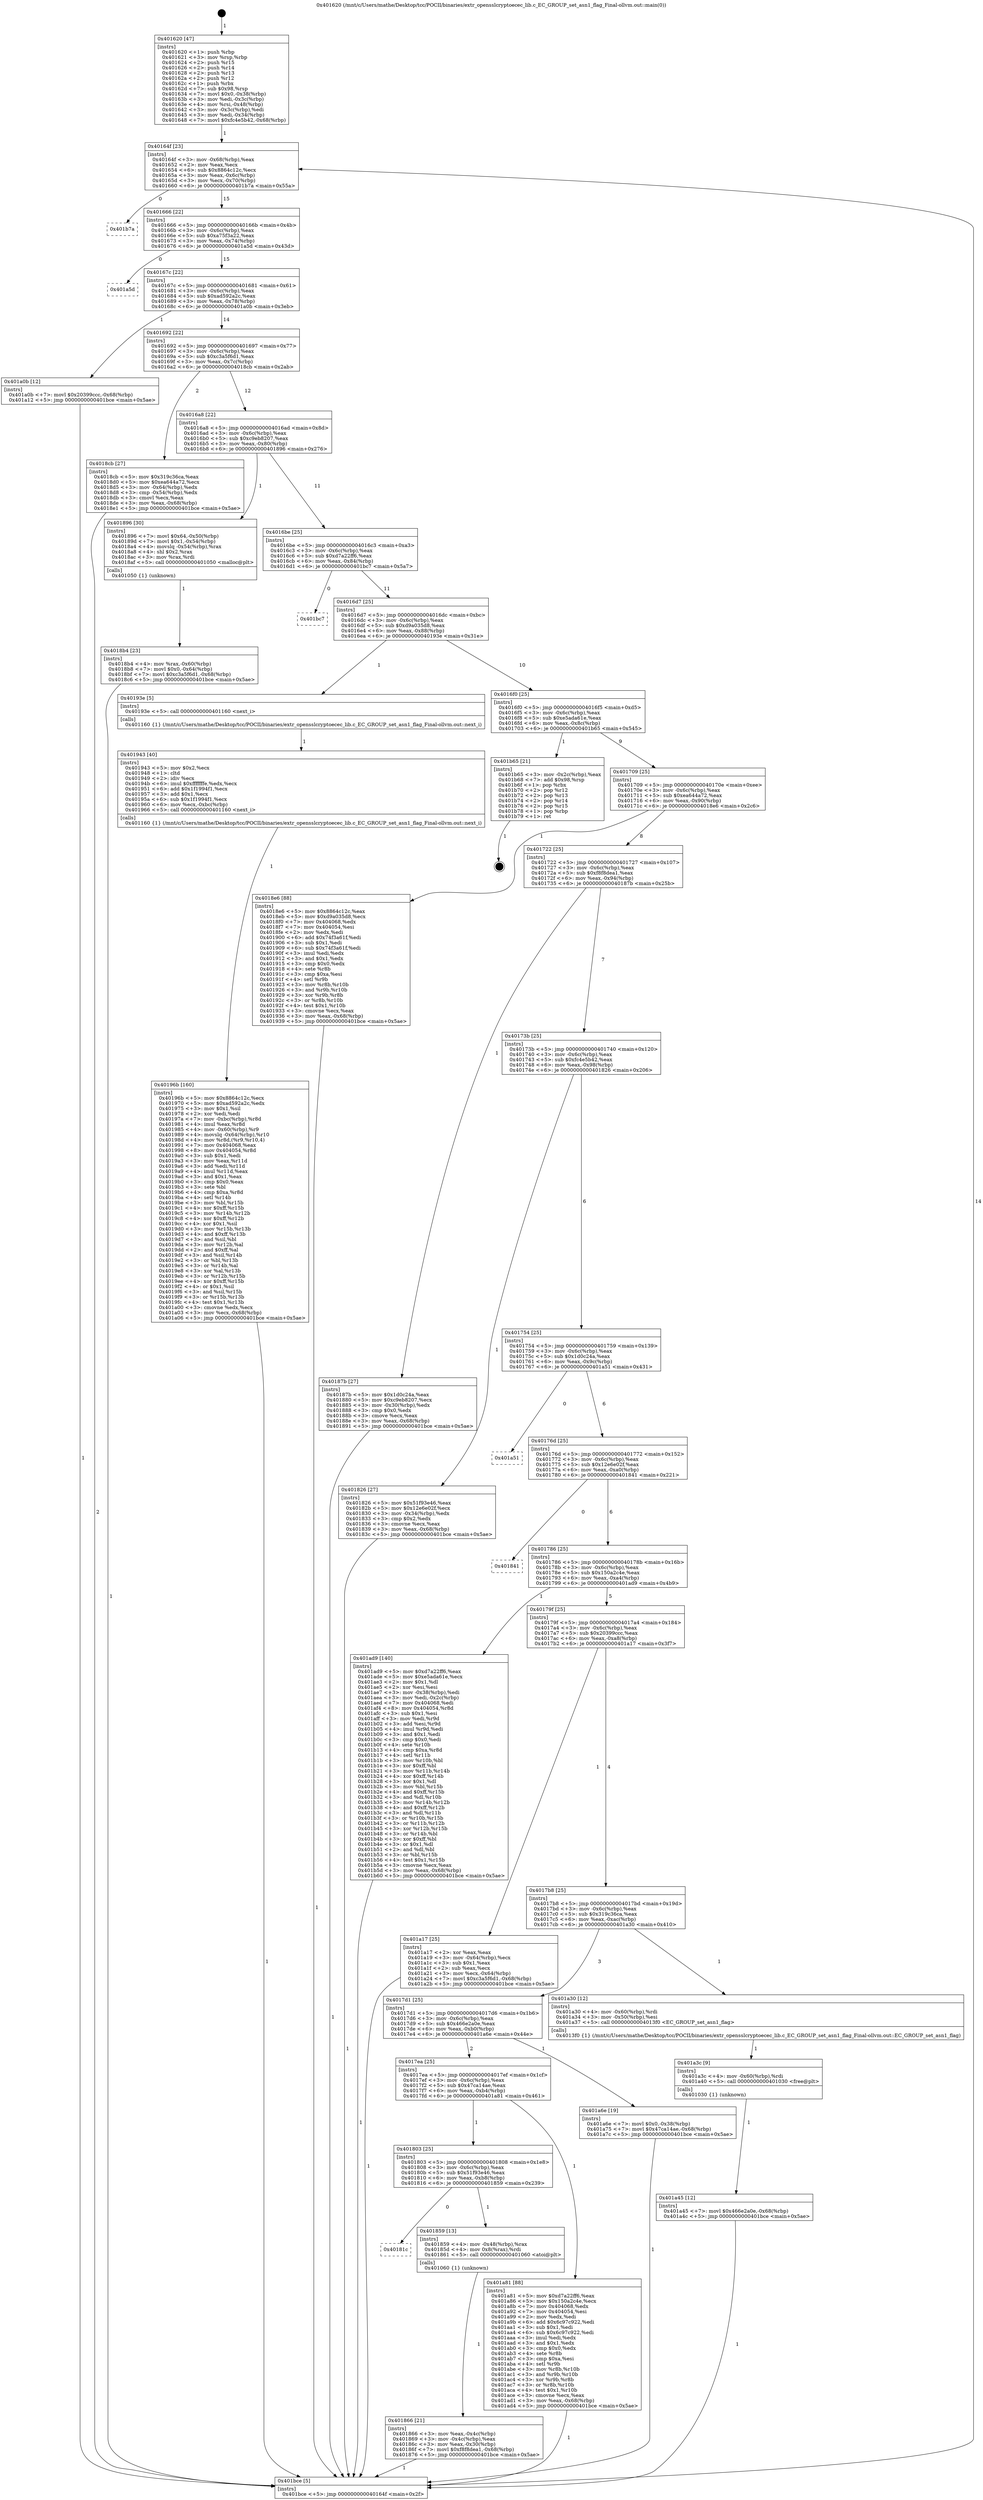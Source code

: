 digraph "0x401620" {
  label = "0x401620 (/mnt/c/Users/mathe/Desktop/tcc/POCII/binaries/extr_opensslcryptoecec_lib.c_EC_GROUP_set_asn1_flag_Final-ollvm.out::main(0))"
  labelloc = "t"
  node[shape=record]

  Entry [label="",width=0.3,height=0.3,shape=circle,fillcolor=black,style=filled]
  "0x40164f" [label="{
     0x40164f [23]\l
     | [instrs]\l
     &nbsp;&nbsp;0x40164f \<+3\>: mov -0x68(%rbp),%eax\l
     &nbsp;&nbsp;0x401652 \<+2\>: mov %eax,%ecx\l
     &nbsp;&nbsp;0x401654 \<+6\>: sub $0x8864c12c,%ecx\l
     &nbsp;&nbsp;0x40165a \<+3\>: mov %eax,-0x6c(%rbp)\l
     &nbsp;&nbsp;0x40165d \<+3\>: mov %ecx,-0x70(%rbp)\l
     &nbsp;&nbsp;0x401660 \<+6\>: je 0000000000401b7a \<main+0x55a\>\l
  }"]
  "0x401b7a" [label="{
     0x401b7a\l
  }", style=dashed]
  "0x401666" [label="{
     0x401666 [22]\l
     | [instrs]\l
     &nbsp;&nbsp;0x401666 \<+5\>: jmp 000000000040166b \<main+0x4b\>\l
     &nbsp;&nbsp;0x40166b \<+3\>: mov -0x6c(%rbp),%eax\l
     &nbsp;&nbsp;0x40166e \<+5\>: sub $0xa75f3a22,%eax\l
     &nbsp;&nbsp;0x401673 \<+3\>: mov %eax,-0x74(%rbp)\l
     &nbsp;&nbsp;0x401676 \<+6\>: je 0000000000401a5d \<main+0x43d\>\l
  }"]
  Exit [label="",width=0.3,height=0.3,shape=circle,fillcolor=black,style=filled,peripheries=2]
  "0x401a5d" [label="{
     0x401a5d\l
  }", style=dashed]
  "0x40167c" [label="{
     0x40167c [22]\l
     | [instrs]\l
     &nbsp;&nbsp;0x40167c \<+5\>: jmp 0000000000401681 \<main+0x61\>\l
     &nbsp;&nbsp;0x401681 \<+3\>: mov -0x6c(%rbp),%eax\l
     &nbsp;&nbsp;0x401684 \<+5\>: sub $0xad592a2c,%eax\l
     &nbsp;&nbsp;0x401689 \<+3\>: mov %eax,-0x78(%rbp)\l
     &nbsp;&nbsp;0x40168c \<+6\>: je 0000000000401a0b \<main+0x3eb\>\l
  }"]
  "0x401a45" [label="{
     0x401a45 [12]\l
     | [instrs]\l
     &nbsp;&nbsp;0x401a45 \<+7\>: movl $0x466e2a0e,-0x68(%rbp)\l
     &nbsp;&nbsp;0x401a4c \<+5\>: jmp 0000000000401bce \<main+0x5ae\>\l
  }"]
  "0x401a0b" [label="{
     0x401a0b [12]\l
     | [instrs]\l
     &nbsp;&nbsp;0x401a0b \<+7\>: movl $0x20399ccc,-0x68(%rbp)\l
     &nbsp;&nbsp;0x401a12 \<+5\>: jmp 0000000000401bce \<main+0x5ae\>\l
  }"]
  "0x401692" [label="{
     0x401692 [22]\l
     | [instrs]\l
     &nbsp;&nbsp;0x401692 \<+5\>: jmp 0000000000401697 \<main+0x77\>\l
     &nbsp;&nbsp;0x401697 \<+3\>: mov -0x6c(%rbp),%eax\l
     &nbsp;&nbsp;0x40169a \<+5\>: sub $0xc3a5f6d1,%eax\l
     &nbsp;&nbsp;0x40169f \<+3\>: mov %eax,-0x7c(%rbp)\l
     &nbsp;&nbsp;0x4016a2 \<+6\>: je 00000000004018cb \<main+0x2ab\>\l
  }"]
  "0x401a3c" [label="{
     0x401a3c [9]\l
     | [instrs]\l
     &nbsp;&nbsp;0x401a3c \<+4\>: mov -0x60(%rbp),%rdi\l
     &nbsp;&nbsp;0x401a40 \<+5\>: call 0000000000401030 \<free@plt\>\l
     | [calls]\l
     &nbsp;&nbsp;0x401030 \{1\} (unknown)\l
  }"]
  "0x4018cb" [label="{
     0x4018cb [27]\l
     | [instrs]\l
     &nbsp;&nbsp;0x4018cb \<+5\>: mov $0x319c36ca,%eax\l
     &nbsp;&nbsp;0x4018d0 \<+5\>: mov $0xea644a72,%ecx\l
     &nbsp;&nbsp;0x4018d5 \<+3\>: mov -0x64(%rbp),%edx\l
     &nbsp;&nbsp;0x4018d8 \<+3\>: cmp -0x54(%rbp),%edx\l
     &nbsp;&nbsp;0x4018db \<+3\>: cmovl %ecx,%eax\l
     &nbsp;&nbsp;0x4018de \<+3\>: mov %eax,-0x68(%rbp)\l
     &nbsp;&nbsp;0x4018e1 \<+5\>: jmp 0000000000401bce \<main+0x5ae\>\l
  }"]
  "0x4016a8" [label="{
     0x4016a8 [22]\l
     | [instrs]\l
     &nbsp;&nbsp;0x4016a8 \<+5\>: jmp 00000000004016ad \<main+0x8d\>\l
     &nbsp;&nbsp;0x4016ad \<+3\>: mov -0x6c(%rbp),%eax\l
     &nbsp;&nbsp;0x4016b0 \<+5\>: sub $0xc9eb8207,%eax\l
     &nbsp;&nbsp;0x4016b5 \<+3\>: mov %eax,-0x80(%rbp)\l
     &nbsp;&nbsp;0x4016b8 \<+6\>: je 0000000000401896 \<main+0x276\>\l
  }"]
  "0x40196b" [label="{
     0x40196b [160]\l
     | [instrs]\l
     &nbsp;&nbsp;0x40196b \<+5\>: mov $0x8864c12c,%ecx\l
     &nbsp;&nbsp;0x401970 \<+5\>: mov $0xad592a2c,%edx\l
     &nbsp;&nbsp;0x401975 \<+3\>: mov $0x1,%sil\l
     &nbsp;&nbsp;0x401978 \<+2\>: xor %edi,%edi\l
     &nbsp;&nbsp;0x40197a \<+7\>: mov -0xbc(%rbp),%r8d\l
     &nbsp;&nbsp;0x401981 \<+4\>: imul %eax,%r8d\l
     &nbsp;&nbsp;0x401985 \<+4\>: mov -0x60(%rbp),%r9\l
     &nbsp;&nbsp;0x401989 \<+4\>: movslq -0x64(%rbp),%r10\l
     &nbsp;&nbsp;0x40198d \<+4\>: mov %r8d,(%r9,%r10,4)\l
     &nbsp;&nbsp;0x401991 \<+7\>: mov 0x404068,%eax\l
     &nbsp;&nbsp;0x401998 \<+8\>: mov 0x404054,%r8d\l
     &nbsp;&nbsp;0x4019a0 \<+3\>: sub $0x1,%edi\l
     &nbsp;&nbsp;0x4019a3 \<+3\>: mov %eax,%r11d\l
     &nbsp;&nbsp;0x4019a6 \<+3\>: add %edi,%r11d\l
     &nbsp;&nbsp;0x4019a9 \<+4\>: imul %r11d,%eax\l
     &nbsp;&nbsp;0x4019ad \<+3\>: and $0x1,%eax\l
     &nbsp;&nbsp;0x4019b0 \<+3\>: cmp $0x0,%eax\l
     &nbsp;&nbsp;0x4019b3 \<+3\>: sete %bl\l
     &nbsp;&nbsp;0x4019b6 \<+4\>: cmp $0xa,%r8d\l
     &nbsp;&nbsp;0x4019ba \<+4\>: setl %r14b\l
     &nbsp;&nbsp;0x4019be \<+3\>: mov %bl,%r15b\l
     &nbsp;&nbsp;0x4019c1 \<+4\>: xor $0xff,%r15b\l
     &nbsp;&nbsp;0x4019c5 \<+3\>: mov %r14b,%r12b\l
     &nbsp;&nbsp;0x4019c8 \<+4\>: xor $0xff,%r12b\l
     &nbsp;&nbsp;0x4019cc \<+4\>: xor $0x1,%sil\l
     &nbsp;&nbsp;0x4019d0 \<+3\>: mov %r15b,%r13b\l
     &nbsp;&nbsp;0x4019d3 \<+4\>: and $0xff,%r13b\l
     &nbsp;&nbsp;0x4019d7 \<+3\>: and %sil,%bl\l
     &nbsp;&nbsp;0x4019da \<+3\>: mov %r12b,%al\l
     &nbsp;&nbsp;0x4019dd \<+2\>: and $0xff,%al\l
     &nbsp;&nbsp;0x4019df \<+3\>: and %sil,%r14b\l
     &nbsp;&nbsp;0x4019e2 \<+3\>: or %bl,%r13b\l
     &nbsp;&nbsp;0x4019e5 \<+3\>: or %r14b,%al\l
     &nbsp;&nbsp;0x4019e8 \<+3\>: xor %al,%r13b\l
     &nbsp;&nbsp;0x4019eb \<+3\>: or %r12b,%r15b\l
     &nbsp;&nbsp;0x4019ee \<+4\>: xor $0xff,%r15b\l
     &nbsp;&nbsp;0x4019f2 \<+4\>: or $0x1,%sil\l
     &nbsp;&nbsp;0x4019f6 \<+3\>: and %sil,%r15b\l
     &nbsp;&nbsp;0x4019f9 \<+3\>: or %r15b,%r13b\l
     &nbsp;&nbsp;0x4019fc \<+4\>: test $0x1,%r13b\l
     &nbsp;&nbsp;0x401a00 \<+3\>: cmovne %edx,%ecx\l
     &nbsp;&nbsp;0x401a03 \<+3\>: mov %ecx,-0x68(%rbp)\l
     &nbsp;&nbsp;0x401a06 \<+5\>: jmp 0000000000401bce \<main+0x5ae\>\l
  }"]
  "0x401896" [label="{
     0x401896 [30]\l
     | [instrs]\l
     &nbsp;&nbsp;0x401896 \<+7\>: movl $0x64,-0x50(%rbp)\l
     &nbsp;&nbsp;0x40189d \<+7\>: movl $0x1,-0x54(%rbp)\l
     &nbsp;&nbsp;0x4018a4 \<+4\>: movslq -0x54(%rbp),%rax\l
     &nbsp;&nbsp;0x4018a8 \<+4\>: shl $0x2,%rax\l
     &nbsp;&nbsp;0x4018ac \<+3\>: mov %rax,%rdi\l
     &nbsp;&nbsp;0x4018af \<+5\>: call 0000000000401050 \<malloc@plt\>\l
     | [calls]\l
     &nbsp;&nbsp;0x401050 \{1\} (unknown)\l
  }"]
  "0x4016be" [label="{
     0x4016be [25]\l
     | [instrs]\l
     &nbsp;&nbsp;0x4016be \<+5\>: jmp 00000000004016c3 \<main+0xa3\>\l
     &nbsp;&nbsp;0x4016c3 \<+3\>: mov -0x6c(%rbp),%eax\l
     &nbsp;&nbsp;0x4016c6 \<+5\>: sub $0xd7a22ff6,%eax\l
     &nbsp;&nbsp;0x4016cb \<+6\>: mov %eax,-0x84(%rbp)\l
     &nbsp;&nbsp;0x4016d1 \<+6\>: je 0000000000401bc7 \<main+0x5a7\>\l
  }"]
  "0x401943" [label="{
     0x401943 [40]\l
     | [instrs]\l
     &nbsp;&nbsp;0x401943 \<+5\>: mov $0x2,%ecx\l
     &nbsp;&nbsp;0x401948 \<+1\>: cltd\l
     &nbsp;&nbsp;0x401949 \<+2\>: idiv %ecx\l
     &nbsp;&nbsp;0x40194b \<+6\>: imul $0xfffffffe,%edx,%ecx\l
     &nbsp;&nbsp;0x401951 \<+6\>: add $0x1f1994f1,%ecx\l
     &nbsp;&nbsp;0x401957 \<+3\>: add $0x1,%ecx\l
     &nbsp;&nbsp;0x40195a \<+6\>: sub $0x1f1994f1,%ecx\l
     &nbsp;&nbsp;0x401960 \<+6\>: mov %ecx,-0xbc(%rbp)\l
     &nbsp;&nbsp;0x401966 \<+5\>: call 0000000000401160 \<next_i\>\l
     | [calls]\l
     &nbsp;&nbsp;0x401160 \{1\} (/mnt/c/Users/mathe/Desktop/tcc/POCII/binaries/extr_opensslcryptoecec_lib.c_EC_GROUP_set_asn1_flag_Final-ollvm.out::next_i)\l
  }"]
  "0x401bc7" [label="{
     0x401bc7\l
  }", style=dashed]
  "0x4016d7" [label="{
     0x4016d7 [25]\l
     | [instrs]\l
     &nbsp;&nbsp;0x4016d7 \<+5\>: jmp 00000000004016dc \<main+0xbc\>\l
     &nbsp;&nbsp;0x4016dc \<+3\>: mov -0x6c(%rbp),%eax\l
     &nbsp;&nbsp;0x4016df \<+5\>: sub $0xd9a035d8,%eax\l
     &nbsp;&nbsp;0x4016e4 \<+6\>: mov %eax,-0x88(%rbp)\l
     &nbsp;&nbsp;0x4016ea \<+6\>: je 000000000040193e \<main+0x31e\>\l
  }"]
  "0x4018b4" [label="{
     0x4018b4 [23]\l
     | [instrs]\l
     &nbsp;&nbsp;0x4018b4 \<+4\>: mov %rax,-0x60(%rbp)\l
     &nbsp;&nbsp;0x4018b8 \<+7\>: movl $0x0,-0x64(%rbp)\l
     &nbsp;&nbsp;0x4018bf \<+7\>: movl $0xc3a5f6d1,-0x68(%rbp)\l
     &nbsp;&nbsp;0x4018c6 \<+5\>: jmp 0000000000401bce \<main+0x5ae\>\l
  }"]
  "0x40193e" [label="{
     0x40193e [5]\l
     | [instrs]\l
     &nbsp;&nbsp;0x40193e \<+5\>: call 0000000000401160 \<next_i\>\l
     | [calls]\l
     &nbsp;&nbsp;0x401160 \{1\} (/mnt/c/Users/mathe/Desktop/tcc/POCII/binaries/extr_opensslcryptoecec_lib.c_EC_GROUP_set_asn1_flag_Final-ollvm.out::next_i)\l
  }"]
  "0x4016f0" [label="{
     0x4016f0 [25]\l
     | [instrs]\l
     &nbsp;&nbsp;0x4016f0 \<+5\>: jmp 00000000004016f5 \<main+0xd5\>\l
     &nbsp;&nbsp;0x4016f5 \<+3\>: mov -0x6c(%rbp),%eax\l
     &nbsp;&nbsp;0x4016f8 \<+5\>: sub $0xe5ada61e,%eax\l
     &nbsp;&nbsp;0x4016fd \<+6\>: mov %eax,-0x8c(%rbp)\l
     &nbsp;&nbsp;0x401703 \<+6\>: je 0000000000401b65 \<main+0x545\>\l
  }"]
  "0x401866" [label="{
     0x401866 [21]\l
     | [instrs]\l
     &nbsp;&nbsp;0x401866 \<+3\>: mov %eax,-0x4c(%rbp)\l
     &nbsp;&nbsp;0x401869 \<+3\>: mov -0x4c(%rbp),%eax\l
     &nbsp;&nbsp;0x40186c \<+3\>: mov %eax,-0x30(%rbp)\l
     &nbsp;&nbsp;0x40186f \<+7\>: movl $0xf8f8dea1,-0x68(%rbp)\l
     &nbsp;&nbsp;0x401876 \<+5\>: jmp 0000000000401bce \<main+0x5ae\>\l
  }"]
  "0x401b65" [label="{
     0x401b65 [21]\l
     | [instrs]\l
     &nbsp;&nbsp;0x401b65 \<+3\>: mov -0x2c(%rbp),%eax\l
     &nbsp;&nbsp;0x401b68 \<+7\>: add $0x98,%rsp\l
     &nbsp;&nbsp;0x401b6f \<+1\>: pop %rbx\l
     &nbsp;&nbsp;0x401b70 \<+2\>: pop %r12\l
     &nbsp;&nbsp;0x401b72 \<+2\>: pop %r13\l
     &nbsp;&nbsp;0x401b74 \<+2\>: pop %r14\l
     &nbsp;&nbsp;0x401b76 \<+2\>: pop %r15\l
     &nbsp;&nbsp;0x401b78 \<+1\>: pop %rbp\l
     &nbsp;&nbsp;0x401b79 \<+1\>: ret\l
  }"]
  "0x401709" [label="{
     0x401709 [25]\l
     | [instrs]\l
     &nbsp;&nbsp;0x401709 \<+5\>: jmp 000000000040170e \<main+0xee\>\l
     &nbsp;&nbsp;0x40170e \<+3\>: mov -0x6c(%rbp),%eax\l
     &nbsp;&nbsp;0x401711 \<+5\>: sub $0xea644a72,%eax\l
     &nbsp;&nbsp;0x401716 \<+6\>: mov %eax,-0x90(%rbp)\l
     &nbsp;&nbsp;0x40171c \<+6\>: je 00000000004018e6 \<main+0x2c6\>\l
  }"]
  "0x40181c" [label="{
     0x40181c\l
  }", style=dashed]
  "0x4018e6" [label="{
     0x4018e6 [88]\l
     | [instrs]\l
     &nbsp;&nbsp;0x4018e6 \<+5\>: mov $0x8864c12c,%eax\l
     &nbsp;&nbsp;0x4018eb \<+5\>: mov $0xd9a035d8,%ecx\l
     &nbsp;&nbsp;0x4018f0 \<+7\>: mov 0x404068,%edx\l
     &nbsp;&nbsp;0x4018f7 \<+7\>: mov 0x404054,%esi\l
     &nbsp;&nbsp;0x4018fe \<+2\>: mov %edx,%edi\l
     &nbsp;&nbsp;0x401900 \<+6\>: add $0x74f3a61f,%edi\l
     &nbsp;&nbsp;0x401906 \<+3\>: sub $0x1,%edi\l
     &nbsp;&nbsp;0x401909 \<+6\>: sub $0x74f3a61f,%edi\l
     &nbsp;&nbsp;0x40190f \<+3\>: imul %edi,%edx\l
     &nbsp;&nbsp;0x401912 \<+3\>: and $0x1,%edx\l
     &nbsp;&nbsp;0x401915 \<+3\>: cmp $0x0,%edx\l
     &nbsp;&nbsp;0x401918 \<+4\>: sete %r8b\l
     &nbsp;&nbsp;0x40191c \<+3\>: cmp $0xa,%esi\l
     &nbsp;&nbsp;0x40191f \<+4\>: setl %r9b\l
     &nbsp;&nbsp;0x401923 \<+3\>: mov %r8b,%r10b\l
     &nbsp;&nbsp;0x401926 \<+3\>: and %r9b,%r10b\l
     &nbsp;&nbsp;0x401929 \<+3\>: xor %r9b,%r8b\l
     &nbsp;&nbsp;0x40192c \<+3\>: or %r8b,%r10b\l
     &nbsp;&nbsp;0x40192f \<+4\>: test $0x1,%r10b\l
     &nbsp;&nbsp;0x401933 \<+3\>: cmovne %ecx,%eax\l
     &nbsp;&nbsp;0x401936 \<+3\>: mov %eax,-0x68(%rbp)\l
     &nbsp;&nbsp;0x401939 \<+5\>: jmp 0000000000401bce \<main+0x5ae\>\l
  }"]
  "0x401722" [label="{
     0x401722 [25]\l
     | [instrs]\l
     &nbsp;&nbsp;0x401722 \<+5\>: jmp 0000000000401727 \<main+0x107\>\l
     &nbsp;&nbsp;0x401727 \<+3\>: mov -0x6c(%rbp),%eax\l
     &nbsp;&nbsp;0x40172a \<+5\>: sub $0xf8f8dea1,%eax\l
     &nbsp;&nbsp;0x40172f \<+6\>: mov %eax,-0x94(%rbp)\l
     &nbsp;&nbsp;0x401735 \<+6\>: je 000000000040187b \<main+0x25b\>\l
  }"]
  "0x401859" [label="{
     0x401859 [13]\l
     | [instrs]\l
     &nbsp;&nbsp;0x401859 \<+4\>: mov -0x48(%rbp),%rax\l
     &nbsp;&nbsp;0x40185d \<+4\>: mov 0x8(%rax),%rdi\l
     &nbsp;&nbsp;0x401861 \<+5\>: call 0000000000401060 \<atoi@plt\>\l
     | [calls]\l
     &nbsp;&nbsp;0x401060 \{1\} (unknown)\l
  }"]
  "0x40187b" [label="{
     0x40187b [27]\l
     | [instrs]\l
     &nbsp;&nbsp;0x40187b \<+5\>: mov $0x1d0c24a,%eax\l
     &nbsp;&nbsp;0x401880 \<+5\>: mov $0xc9eb8207,%ecx\l
     &nbsp;&nbsp;0x401885 \<+3\>: mov -0x30(%rbp),%edx\l
     &nbsp;&nbsp;0x401888 \<+3\>: cmp $0x0,%edx\l
     &nbsp;&nbsp;0x40188b \<+3\>: cmove %ecx,%eax\l
     &nbsp;&nbsp;0x40188e \<+3\>: mov %eax,-0x68(%rbp)\l
     &nbsp;&nbsp;0x401891 \<+5\>: jmp 0000000000401bce \<main+0x5ae\>\l
  }"]
  "0x40173b" [label="{
     0x40173b [25]\l
     | [instrs]\l
     &nbsp;&nbsp;0x40173b \<+5\>: jmp 0000000000401740 \<main+0x120\>\l
     &nbsp;&nbsp;0x401740 \<+3\>: mov -0x6c(%rbp),%eax\l
     &nbsp;&nbsp;0x401743 \<+5\>: sub $0xfc4e5b42,%eax\l
     &nbsp;&nbsp;0x401748 \<+6\>: mov %eax,-0x98(%rbp)\l
     &nbsp;&nbsp;0x40174e \<+6\>: je 0000000000401826 \<main+0x206\>\l
  }"]
  "0x401803" [label="{
     0x401803 [25]\l
     | [instrs]\l
     &nbsp;&nbsp;0x401803 \<+5\>: jmp 0000000000401808 \<main+0x1e8\>\l
     &nbsp;&nbsp;0x401808 \<+3\>: mov -0x6c(%rbp),%eax\l
     &nbsp;&nbsp;0x40180b \<+5\>: sub $0x51f93e46,%eax\l
     &nbsp;&nbsp;0x401810 \<+6\>: mov %eax,-0xb8(%rbp)\l
     &nbsp;&nbsp;0x401816 \<+6\>: je 0000000000401859 \<main+0x239\>\l
  }"]
  "0x401826" [label="{
     0x401826 [27]\l
     | [instrs]\l
     &nbsp;&nbsp;0x401826 \<+5\>: mov $0x51f93e46,%eax\l
     &nbsp;&nbsp;0x40182b \<+5\>: mov $0x12e6e02f,%ecx\l
     &nbsp;&nbsp;0x401830 \<+3\>: mov -0x34(%rbp),%edx\l
     &nbsp;&nbsp;0x401833 \<+3\>: cmp $0x2,%edx\l
     &nbsp;&nbsp;0x401836 \<+3\>: cmovne %ecx,%eax\l
     &nbsp;&nbsp;0x401839 \<+3\>: mov %eax,-0x68(%rbp)\l
     &nbsp;&nbsp;0x40183c \<+5\>: jmp 0000000000401bce \<main+0x5ae\>\l
  }"]
  "0x401754" [label="{
     0x401754 [25]\l
     | [instrs]\l
     &nbsp;&nbsp;0x401754 \<+5\>: jmp 0000000000401759 \<main+0x139\>\l
     &nbsp;&nbsp;0x401759 \<+3\>: mov -0x6c(%rbp),%eax\l
     &nbsp;&nbsp;0x40175c \<+5\>: sub $0x1d0c24a,%eax\l
     &nbsp;&nbsp;0x401761 \<+6\>: mov %eax,-0x9c(%rbp)\l
     &nbsp;&nbsp;0x401767 \<+6\>: je 0000000000401a51 \<main+0x431\>\l
  }"]
  "0x401bce" [label="{
     0x401bce [5]\l
     | [instrs]\l
     &nbsp;&nbsp;0x401bce \<+5\>: jmp 000000000040164f \<main+0x2f\>\l
  }"]
  "0x401620" [label="{
     0x401620 [47]\l
     | [instrs]\l
     &nbsp;&nbsp;0x401620 \<+1\>: push %rbp\l
     &nbsp;&nbsp;0x401621 \<+3\>: mov %rsp,%rbp\l
     &nbsp;&nbsp;0x401624 \<+2\>: push %r15\l
     &nbsp;&nbsp;0x401626 \<+2\>: push %r14\l
     &nbsp;&nbsp;0x401628 \<+2\>: push %r13\l
     &nbsp;&nbsp;0x40162a \<+2\>: push %r12\l
     &nbsp;&nbsp;0x40162c \<+1\>: push %rbx\l
     &nbsp;&nbsp;0x40162d \<+7\>: sub $0x98,%rsp\l
     &nbsp;&nbsp;0x401634 \<+7\>: movl $0x0,-0x38(%rbp)\l
     &nbsp;&nbsp;0x40163b \<+3\>: mov %edi,-0x3c(%rbp)\l
     &nbsp;&nbsp;0x40163e \<+4\>: mov %rsi,-0x48(%rbp)\l
     &nbsp;&nbsp;0x401642 \<+3\>: mov -0x3c(%rbp),%edi\l
     &nbsp;&nbsp;0x401645 \<+3\>: mov %edi,-0x34(%rbp)\l
     &nbsp;&nbsp;0x401648 \<+7\>: movl $0xfc4e5b42,-0x68(%rbp)\l
  }"]
  "0x401a81" [label="{
     0x401a81 [88]\l
     | [instrs]\l
     &nbsp;&nbsp;0x401a81 \<+5\>: mov $0xd7a22ff6,%eax\l
     &nbsp;&nbsp;0x401a86 \<+5\>: mov $0x150a2c4e,%ecx\l
     &nbsp;&nbsp;0x401a8b \<+7\>: mov 0x404068,%edx\l
     &nbsp;&nbsp;0x401a92 \<+7\>: mov 0x404054,%esi\l
     &nbsp;&nbsp;0x401a99 \<+2\>: mov %edx,%edi\l
     &nbsp;&nbsp;0x401a9b \<+6\>: add $0x6c97c922,%edi\l
     &nbsp;&nbsp;0x401aa1 \<+3\>: sub $0x1,%edi\l
     &nbsp;&nbsp;0x401aa4 \<+6\>: sub $0x6c97c922,%edi\l
     &nbsp;&nbsp;0x401aaa \<+3\>: imul %edi,%edx\l
     &nbsp;&nbsp;0x401aad \<+3\>: and $0x1,%edx\l
     &nbsp;&nbsp;0x401ab0 \<+3\>: cmp $0x0,%edx\l
     &nbsp;&nbsp;0x401ab3 \<+4\>: sete %r8b\l
     &nbsp;&nbsp;0x401ab7 \<+3\>: cmp $0xa,%esi\l
     &nbsp;&nbsp;0x401aba \<+4\>: setl %r9b\l
     &nbsp;&nbsp;0x401abe \<+3\>: mov %r8b,%r10b\l
     &nbsp;&nbsp;0x401ac1 \<+3\>: and %r9b,%r10b\l
     &nbsp;&nbsp;0x401ac4 \<+3\>: xor %r9b,%r8b\l
     &nbsp;&nbsp;0x401ac7 \<+3\>: or %r8b,%r10b\l
     &nbsp;&nbsp;0x401aca \<+4\>: test $0x1,%r10b\l
     &nbsp;&nbsp;0x401ace \<+3\>: cmovne %ecx,%eax\l
     &nbsp;&nbsp;0x401ad1 \<+3\>: mov %eax,-0x68(%rbp)\l
     &nbsp;&nbsp;0x401ad4 \<+5\>: jmp 0000000000401bce \<main+0x5ae\>\l
  }"]
  "0x401a51" [label="{
     0x401a51\l
  }", style=dashed]
  "0x40176d" [label="{
     0x40176d [25]\l
     | [instrs]\l
     &nbsp;&nbsp;0x40176d \<+5\>: jmp 0000000000401772 \<main+0x152\>\l
     &nbsp;&nbsp;0x401772 \<+3\>: mov -0x6c(%rbp),%eax\l
     &nbsp;&nbsp;0x401775 \<+5\>: sub $0x12e6e02f,%eax\l
     &nbsp;&nbsp;0x40177a \<+6\>: mov %eax,-0xa0(%rbp)\l
     &nbsp;&nbsp;0x401780 \<+6\>: je 0000000000401841 \<main+0x221\>\l
  }"]
  "0x4017ea" [label="{
     0x4017ea [25]\l
     | [instrs]\l
     &nbsp;&nbsp;0x4017ea \<+5\>: jmp 00000000004017ef \<main+0x1cf\>\l
     &nbsp;&nbsp;0x4017ef \<+3\>: mov -0x6c(%rbp),%eax\l
     &nbsp;&nbsp;0x4017f2 \<+5\>: sub $0x47ca14ae,%eax\l
     &nbsp;&nbsp;0x4017f7 \<+6\>: mov %eax,-0xb4(%rbp)\l
     &nbsp;&nbsp;0x4017fd \<+6\>: je 0000000000401a81 \<main+0x461\>\l
  }"]
  "0x401841" [label="{
     0x401841\l
  }", style=dashed]
  "0x401786" [label="{
     0x401786 [25]\l
     | [instrs]\l
     &nbsp;&nbsp;0x401786 \<+5\>: jmp 000000000040178b \<main+0x16b\>\l
     &nbsp;&nbsp;0x40178b \<+3\>: mov -0x6c(%rbp),%eax\l
     &nbsp;&nbsp;0x40178e \<+5\>: sub $0x150a2c4e,%eax\l
     &nbsp;&nbsp;0x401793 \<+6\>: mov %eax,-0xa4(%rbp)\l
     &nbsp;&nbsp;0x401799 \<+6\>: je 0000000000401ad9 \<main+0x4b9\>\l
  }"]
  "0x401a6e" [label="{
     0x401a6e [19]\l
     | [instrs]\l
     &nbsp;&nbsp;0x401a6e \<+7\>: movl $0x0,-0x38(%rbp)\l
     &nbsp;&nbsp;0x401a75 \<+7\>: movl $0x47ca14ae,-0x68(%rbp)\l
     &nbsp;&nbsp;0x401a7c \<+5\>: jmp 0000000000401bce \<main+0x5ae\>\l
  }"]
  "0x401ad9" [label="{
     0x401ad9 [140]\l
     | [instrs]\l
     &nbsp;&nbsp;0x401ad9 \<+5\>: mov $0xd7a22ff6,%eax\l
     &nbsp;&nbsp;0x401ade \<+5\>: mov $0xe5ada61e,%ecx\l
     &nbsp;&nbsp;0x401ae3 \<+2\>: mov $0x1,%dl\l
     &nbsp;&nbsp;0x401ae5 \<+2\>: xor %esi,%esi\l
     &nbsp;&nbsp;0x401ae7 \<+3\>: mov -0x38(%rbp),%edi\l
     &nbsp;&nbsp;0x401aea \<+3\>: mov %edi,-0x2c(%rbp)\l
     &nbsp;&nbsp;0x401aed \<+7\>: mov 0x404068,%edi\l
     &nbsp;&nbsp;0x401af4 \<+8\>: mov 0x404054,%r8d\l
     &nbsp;&nbsp;0x401afc \<+3\>: sub $0x1,%esi\l
     &nbsp;&nbsp;0x401aff \<+3\>: mov %edi,%r9d\l
     &nbsp;&nbsp;0x401b02 \<+3\>: add %esi,%r9d\l
     &nbsp;&nbsp;0x401b05 \<+4\>: imul %r9d,%edi\l
     &nbsp;&nbsp;0x401b09 \<+3\>: and $0x1,%edi\l
     &nbsp;&nbsp;0x401b0c \<+3\>: cmp $0x0,%edi\l
     &nbsp;&nbsp;0x401b0f \<+4\>: sete %r10b\l
     &nbsp;&nbsp;0x401b13 \<+4\>: cmp $0xa,%r8d\l
     &nbsp;&nbsp;0x401b17 \<+4\>: setl %r11b\l
     &nbsp;&nbsp;0x401b1b \<+3\>: mov %r10b,%bl\l
     &nbsp;&nbsp;0x401b1e \<+3\>: xor $0xff,%bl\l
     &nbsp;&nbsp;0x401b21 \<+3\>: mov %r11b,%r14b\l
     &nbsp;&nbsp;0x401b24 \<+4\>: xor $0xff,%r14b\l
     &nbsp;&nbsp;0x401b28 \<+3\>: xor $0x1,%dl\l
     &nbsp;&nbsp;0x401b2b \<+3\>: mov %bl,%r15b\l
     &nbsp;&nbsp;0x401b2e \<+4\>: and $0xff,%r15b\l
     &nbsp;&nbsp;0x401b32 \<+3\>: and %dl,%r10b\l
     &nbsp;&nbsp;0x401b35 \<+3\>: mov %r14b,%r12b\l
     &nbsp;&nbsp;0x401b38 \<+4\>: and $0xff,%r12b\l
     &nbsp;&nbsp;0x401b3c \<+3\>: and %dl,%r11b\l
     &nbsp;&nbsp;0x401b3f \<+3\>: or %r10b,%r15b\l
     &nbsp;&nbsp;0x401b42 \<+3\>: or %r11b,%r12b\l
     &nbsp;&nbsp;0x401b45 \<+3\>: xor %r12b,%r15b\l
     &nbsp;&nbsp;0x401b48 \<+3\>: or %r14b,%bl\l
     &nbsp;&nbsp;0x401b4b \<+3\>: xor $0xff,%bl\l
     &nbsp;&nbsp;0x401b4e \<+3\>: or $0x1,%dl\l
     &nbsp;&nbsp;0x401b51 \<+2\>: and %dl,%bl\l
     &nbsp;&nbsp;0x401b53 \<+3\>: or %bl,%r15b\l
     &nbsp;&nbsp;0x401b56 \<+4\>: test $0x1,%r15b\l
     &nbsp;&nbsp;0x401b5a \<+3\>: cmovne %ecx,%eax\l
     &nbsp;&nbsp;0x401b5d \<+3\>: mov %eax,-0x68(%rbp)\l
     &nbsp;&nbsp;0x401b60 \<+5\>: jmp 0000000000401bce \<main+0x5ae\>\l
  }"]
  "0x40179f" [label="{
     0x40179f [25]\l
     | [instrs]\l
     &nbsp;&nbsp;0x40179f \<+5\>: jmp 00000000004017a4 \<main+0x184\>\l
     &nbsp;&nbsp;0x4017a4 \<+3\>: mov -0x6c(%rbp),%eax\l
     &nbsp;&nbsp;0x4017a7 \<+5\>: sub $0x20399ccc,%eax\l
     &nbsp;&nbsp;0x4017ac \<+6\>: mov %eax,-0xa8(%rbp)\l
     &nbsp;&nbsp;0x4017b2 \<+6\>: je 0000000000401a17 \<main+0x3f7\>\l
  }"]
  "0x4017d1" [label="{
     0x4017d1 [25]\l
     | [instrs]\l
     &nbsp;&nbsp;0x4017d1 \<+5\>: jmp 00000000004017d6 \<main+0x1b6\>\l
     &nbsp;&nbsp;0x4017d6 \<+3\>: mov -0x6c(%rbp),%eax\l
     &nbsp;&nbsp;0x4017d9 \<+5\>: sub $0x466e2a0e,%eax\l
     &nbsp;&nbsp;0x4017de \<+6\>: mov %eax,-0xb0(%rbp)\l
     &nbsp;&nbsp;0x4017e4 \<+6\>: je 0000000000401a6e \<main+0x44e\>\l
  }"]
  "0x401a17" [label="{
     0x401a17 [25]\l
     | [instrs]\l
     &nbsp;&nbsp;0x401a17 \<+2\>: xor %eax,%eax\l
     &nbsp;&nbsp;0x401a19 \<+3\>: mov -0x64(%rbp),%ecx\l
     &nbsp;&nbsp;0x401a1c \<+3\>: sub $0x1,%eax\l
     &nbsp;&nbsp;0x401a1f \<+2\>: sub %eax,%ecx\l
     &nbsp;&nbsp;0x401a21 \<+3\>: mov %ecx,-0x64(%rbp)\l
     &nbsp;&nbsp;0x401a24 \<+7\>: movl $0xc3a5f6d1,-0x68(%rbp)\l
     &nbsp;&nbsp;0x401a2b \<+5\>: jmp 0000000000401bce \<main+0x5ae\>\l
  }"]
  "0x4017b8" [label="{
     0x4017b8 [25]\l
     | [instrs]\l
     &nbsp;&nbsp;0x4017b8 \<+5\>: jmp 00000000004017bd \<main+0x19d\>\l
     &nbsp;&nbsp;0x4017bd \<+3\>: mov -0x6c(%rbp),%eax\l
     &nbsp;&nbsp;0x4017c0 \<+5\>: sub $0x319c36ca,%eax\l
     &nbsp;&nbsp;0x4017c5 \<+6\>: mov %eax,-0xac(%rbp)\l
     &nbsp;&nbsp;0x4017cb \<+6\>: je 0000000000401a30 \<main+0x410\>\l
  }"]
  "0x401a30" [label="{
     0x401a30 [12]\l
     | [instrs]\l
     &nbsp;&nbsp;0x401a30 \<+4\>: mov -0x60(%rbp),%rdi\l
     &nbsp;&nbsp;0x401a34 \<+3\>: mov -0x50(%rbp),%esi\l
     &nbsp;&nbsp;0x401a37 \<+5\>: call 00000000004013f0 \<EC_GROUP_set_asn1_flag\>\l
     | [calls]\l
     &nbsp;&nbsp;0x4013f0 \{1\} (/mnt/c/Users/mathe/Desktop/tcc/POCII/binaries/extr_opensslcryptoecec_lib.c_EC_GROUP_set_asn1_flag_Final-ollvm.out::EC_GROUP_set_asn1_flag)\l
  }"]
  Entry -> "0x401620" [label=" 1"]
  "0x40164f" -> "0x401b7a" [label=" 0"]
  "0x40164f" -> "0x401666" [label=" 15"]
  "0x401b65" -> Exit [label=" 1"]
  "0x401666" -> "0x401a5d" [label=" 0"]
  "0x401666" -> "0x40167c" [label=" 15"]
  "0x401ad9" -> "0x401bce" [label=" 1"]
  "0x40167c" -> "0x401a0b" [label=" 1"]
  "0x40167c" -> "0x401692" [label=" 14"]
  "0x401a81" -> "0x401bce" [label=" 1"]
  "0x401692" -> "0x4018cb" [label=" 2"]
  "0x401692" -> "0x4016a8" [label=" 12"]
  "0x401a6e" -> "0x401bce" [label=" 1"]
  "0x4016a8" -> "0x401896" [label=" 1"]
  "0x4016a8" -> "0x4016be" [label=" 11"]
  "0x401a45" -> "0x401bce" [label=" 1"]
  "0x4016be" -> "0x401bc7" [label=" 0"]
  "0x4016be" -> "0x4016d7" [label=" 11"]
  "0x401a3c" -> "0x401a45" [label=" 1"]
  "0x4016d7" -> "0x40193e" [label=" 1"]
  "0x4016d7" -> "0x4016f0" [label=" 10"]
  "0x401a30" -> "0x401a3c" [label=" 1"]
  "0x4016f0" -> "0x401b65" [label=" 1"]
  "0x4016f0" -> "0x401709" [label=" 9"]
  "0x401a17" -> "0x401bce" [label=" 1"]
  "0x401709" -> "0x4018e6" [label=" 1"]
  "0x401709" -> "0x401722" [label=" 8"]
  "0x401a0b" -> "0x401bce" [label=" 1"]
  "0x401722" -> "0x40187b" [label=" 1"]
  "0x401722" -> "0x40173b" [label=" 7"]
  "0x40196b" -> "0x401bce" [label=" 1"]
  "0x40173b" -> "0x401826" [label=" 1"]
  "0x40173b" -> "0x401754" [label=" 6"]
  "0x401826" -> "0x401bce" [label=" 1"]
  "0x401620" -> "0x40164f" [label=" 1"]
  "0x401bce" -> "0x40164f" [label=" 14"]
  "0x40193e" -> "0x401943" [label=" 1"]
  "0x401754" -> "0x401a51" [label=" 0"]
  "0x401754" -> "0x40176d" [label=" 6"]
  "0x4018e6" -> "0x401bce" [label=" 1"]
  "0x40176d" -> "0x401841" [label=" 0"]
  "0x40176d" -> "0x401786" [label=" 6"]
  "0x4018b4" -> "0x401bce" [label=" 1"]
  "0x401786" -> "0x401ad9" [label=" 1"]
  "0x401786" -> "0x40179f" [label=" 5"]
  "0x401896" -> "0x4018b4" [label=" 1"]
  "0x40179f" -> "0x401a17" [label=" 1"]
  "0x40179f" -> "0x4017b8" [label=" 4"]
  "0x401866" -> "0x401bce" [label=" 1"]
  "0x4017b8" -> "0x401a30" [label=" 1"]
  "0x4017b8" -> "0x4017d1" [label=" 3"]
  "0x40187b" -> "0x401bce" [label=" 1"]
  "0x4017d1" -> "0x401a6e" [label=" 1"]
  "0x4017d1" -> "0x4017ea" [label=" 2"]
  "0x4018cb" -> "0x401bce" [label=" 2"]
  "0x4017ea" -> "0x401a81" [label=" 1"]
  "0x4017ea" -> "0x401803" [label=" 1"]
  "0x401943" -> "0x40196b" [label=" 1"]
  "0x401803" -> "0x401859" [label=" 1"]
  "0x401803" -> "0x40181c" [label=" 0"]
  "0x401859" -> "0x401866" [label=" 1"]
}
